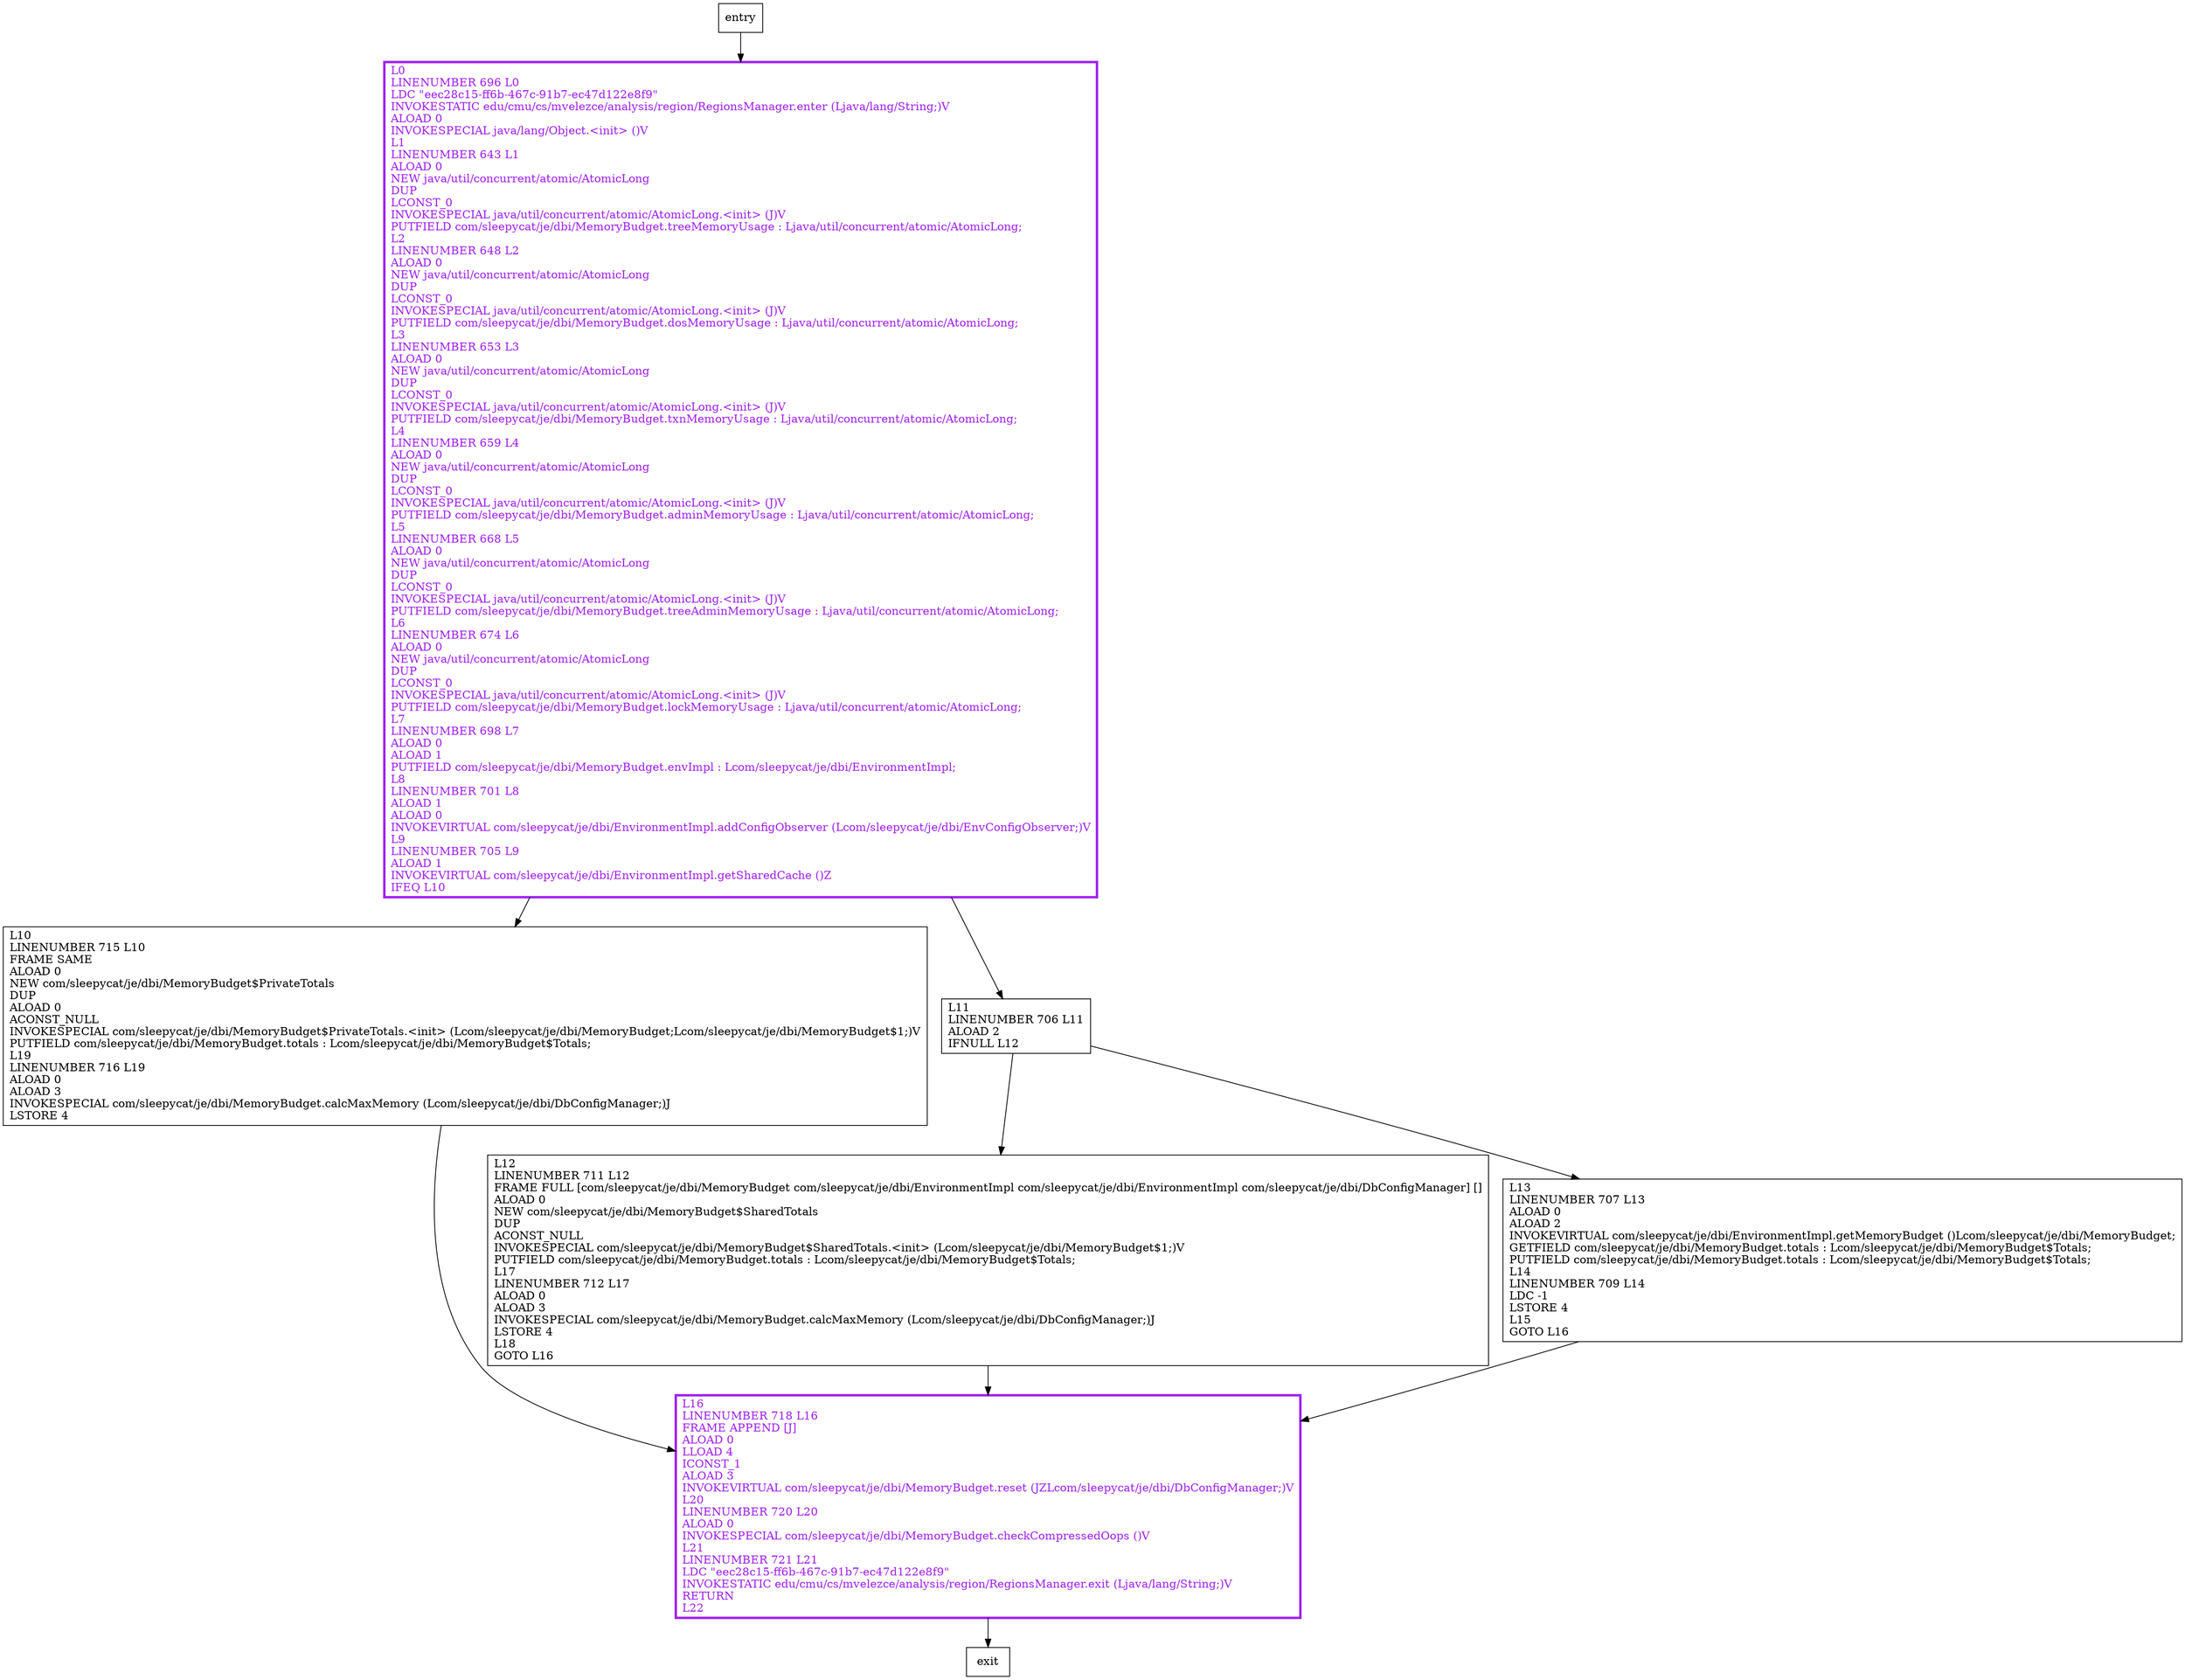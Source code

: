 digraph <init> {
node [shape=record];
986978773 [label="L10\lLINENUMBER 715 L10\lFRAME SAME\lALOAD 0\lNEW com/sleepycat/je/dbi/MemoryBudget$PrivateTotals\lDUP\lALOAD 0\lACONST_NULL\lINVOKESPECIAL com/sleepycat/je/dbi/MemoryBudget$PrivateTotals.\<init\> (Lcom/sleepycat/je/dbi/MemoryBudget;Lcom/sleepycat/je/dbi/MemoryBudget$1;)V\lPUTFIELD com/sleepycat/je/dbi/MemoryBudget.totals : Lcom/sleepycat/je/dbi/MemoryBudget$Totals;\lL19\lLINENUMBER 716 L19\lALOAD 0\lALOAD 3\lINVOKESPECIAL com/sleepycat/je/dbi/MemoryBudget.calcMaxMemory (Lcom/sleepycat/je/dbi/DbConfigManager;)J\lLSTORE 4\l"];
600378060 [label="L12\lLINENUMBER 711 L12\lFRAME FULL [com/sleepycat/je/dbi/MemoryBudget com/sleepycat/je/dbi/EnvironmentImpl com/sleepycat/je/dbi/EnvironmentImpl com/sleepycat/je/dbi/DbConfigManager] []\lALOAD 0\lNEW com/sleepycat/je/dbi/MemoryBudget$SharedTotals\lDUP\lACONST_NULL\lINVOKESPECIAL com/sleepycat/je/dbi/MemoryBudget$SharedTotals.\<init\> (Lcom/sleepycat/je/dbi/MemoryBudget$1;)V\lPUTFIELD com/sleepycat/je/dbi/MemoryBudget.totals : Lcom/sleepycat/je/dbi/MemoryBudget$Totals;\lL17\lLINENUMBER 712 L17\lALOAD 0\lALOAD 3\lINVOKESPECIAL com/sleepycat/je/dbi/MemoryBudget.calcMaxMemory (Lcom/sleepycat/je/dbi/DbConfigManager;)J\lLSTORE 4\lL18\lGOTO L16\l"];
253072058 [label="L13\lLINENUMBER 707 L13\lALOAD 0\lALOAD 2\lINVOKEVIRTUAL com/sleepycat/je/dbi/EnvironmentImpl.getMemoryBudget ()Lcom/sleepycat/je/dbi/MemoryBudget;\lGETFIELD com/sleepycat/je/dbi/MemoryBudget.totals : Lcom/sleepycat/je/dbi/MemoryBudget$Totals;\lPUTFIELD com/sleepycat/je/dbi/MemoryBudget.totals : Lcom/sleepycat/je/dbi/MemoryBudget$Totals;\lL14\lLINENUMBER 709 L14\lLDC -1\lLSTORE 4\lL15\lGOTO L16\l"];
353712188 [label="L16\lLINENUMBER 718 L16\lFRAME APPEND [J]\lALOAD 0\lLLOAD 4\lICONST_1\lALOAD 3\lINVOKEVIRTUAL com/sleepycat/je/dbi/MemoryBudget.reset (JZLcom/sleepycat/je/dbi/DbConfigManager;)V\lL20\lLINENUMBER 720 L20\lALOAD 0\lINVOKESPECIAL com/sleepycat/je/dbi/MemoryBudget.checkCompressedOops ()V\lL21\lLINENUMBER 721 L21\lLDC \"eec28c15-ff6b-467c-91b7-ec47d122e8f9\"\lINVOKESTATIC edu/cmu/cs/mvelezce/analysis/region/RegionsManager.exit (Ljava/lang/String;)V\lRETURN\lL22\l"];
391603443 [label="L0\lLINENUMBER 696 L0\lLDC \"eec28c15-ff6b-467c-91b7-ec47d122e8f9\"\lINVOKESTATIC edu/cmu/cs/mvelezce/analysis/region/RegionsManager.enter (Ljava/lang/String;)V\lALOAD 0\lINVOKESPECIAL java/lang/Object.\<init\> ()V\lL1\lLINENUMBER 643 L1\lALOAD 0\lNEW java/util/concurrent/atomic/AtomicLong\lDUP\lLCONST_0\lINVOKESPECIAL java/util/concurrent/atomic/AtomicLong.\<init\> (J)V\lPUTFIELD com/sleepycat/je/dbi/MemoryBudget.treeMemoryUsage : Ljava/util/concurrent/atomic/AtomicLong;\lL2\lLINENUMBER 648 L2\lALOAD 0\lNEW java/util/concurrent/atomic/AtomicLong\lDUP\lLCONST_0\lINVOKESPECIAL java/util/concurrent/atomic/AtomicLong.\<init\> (J)V\lPUTFIELD com/sleepycat/je/dbi/MemoryBudget.dosMemoryUsage : Ljava/util/concurrent/atomic/AtomicLong;\lL3\lLINENUMBER 653 L3\lALOAD 0\lNEW java/util/concurrent/atomic/AtomicLong\lDUP\lLCONST_0\lINVOKESPECIAL java/util/concurrent/atomic/AtomicLong.\<init\> (J)V\lPUTFIELD com/sleepycat/je/dbi/MemoryBudget.txnMemoryUsage : Ljava/util/concurrent/atomic/AtomicLong;\lL4\lLINENUMBER 659 L4\lALOAD 0\lNEW java/util/concurrent/atomic/AtomicLong\lDUP\lLCONST_0\lINVOKESPECIAL java/util/concurrent/atomic/AtomicLong.\<init\> (J)V\lPUTFIELD com/sleepycat/je/dbi/MemoryBudget.adminMemoryUsage : Ljava/util/concurrent/atomic/AtomicLong;\lL5\lLINENUMBER 668 L5\lALOAD 0\lNEW java/util/concurrent/atomic/AtomicLong\lDUP\lLCONST_0\lINVOKESPECIAL java/util/concurrent/atomic/AtomicLong.\<init\> (J)V\lPUTFIELD com/sleepycat/je/dbi/MemoryBudget.treeAdminMemoryUsage : Ljava/util/concurrent/atomic/AtomicLong;\lL6\lLINENUMBER 674 L6\lALOAD 0\lNEW java/util/concurrent/atomic/AtomicLong\lDUP\lLCONST_0\lINVOKESPECIAL java/util/concurrent/atomic/AtomicLong.\<init\> (J)V\lPUTFIELD com/sleepycat/je/dbi/MemoryBudget.lockMemoryUsage : Ljava/util/concurrent/atomic/AtomicLong;\lL7\lLINENUMBER 698 L7\lALOAD 0\lALOAD 1\lPUTFIELD com/sleepycat/je/dbi/MemoryBudget.envImpl : Lcom/sleepycat/je/dbi/EnvironmentImpl;\lL8\lLINENUMBER 701 L8\lALOAD 1\lALOAD 0\lINVOKEVIRTUAL com/sleepycat/je/dbi/EnvironmentImpl.addConfigObserver (Lcom/sleepycat/je/dbi/EnvConfigObserver;)V\lL9\lLINENUMBER 705 L9\lALOAD 1\lINVOKEVIRTUAL com/sleepycat/je/dbi/EnvironmentImpl.getSharedCache ()Z\lIFEQ L10\l"];
1738482837 [label="L11\lLINENUMBER 706 L11\lALOAD 2\lIFNULL L12\l"];
entry;
exit;
entry -> 391603443;
986978773 -> 353712188;
600378060 -> 353712188;
253072058 -> 353712188;
353712188 -> exit;
391603443 -> 986978773;
391603443 -> 1738482837;
1738482837 -> 600378060;
1738482837 -> 253072058;
353712188[fontcolor="purple", penwidth=3, color="purple"];
391603443[fontcolor="purple", penwidth=3, color="purple"];
}
